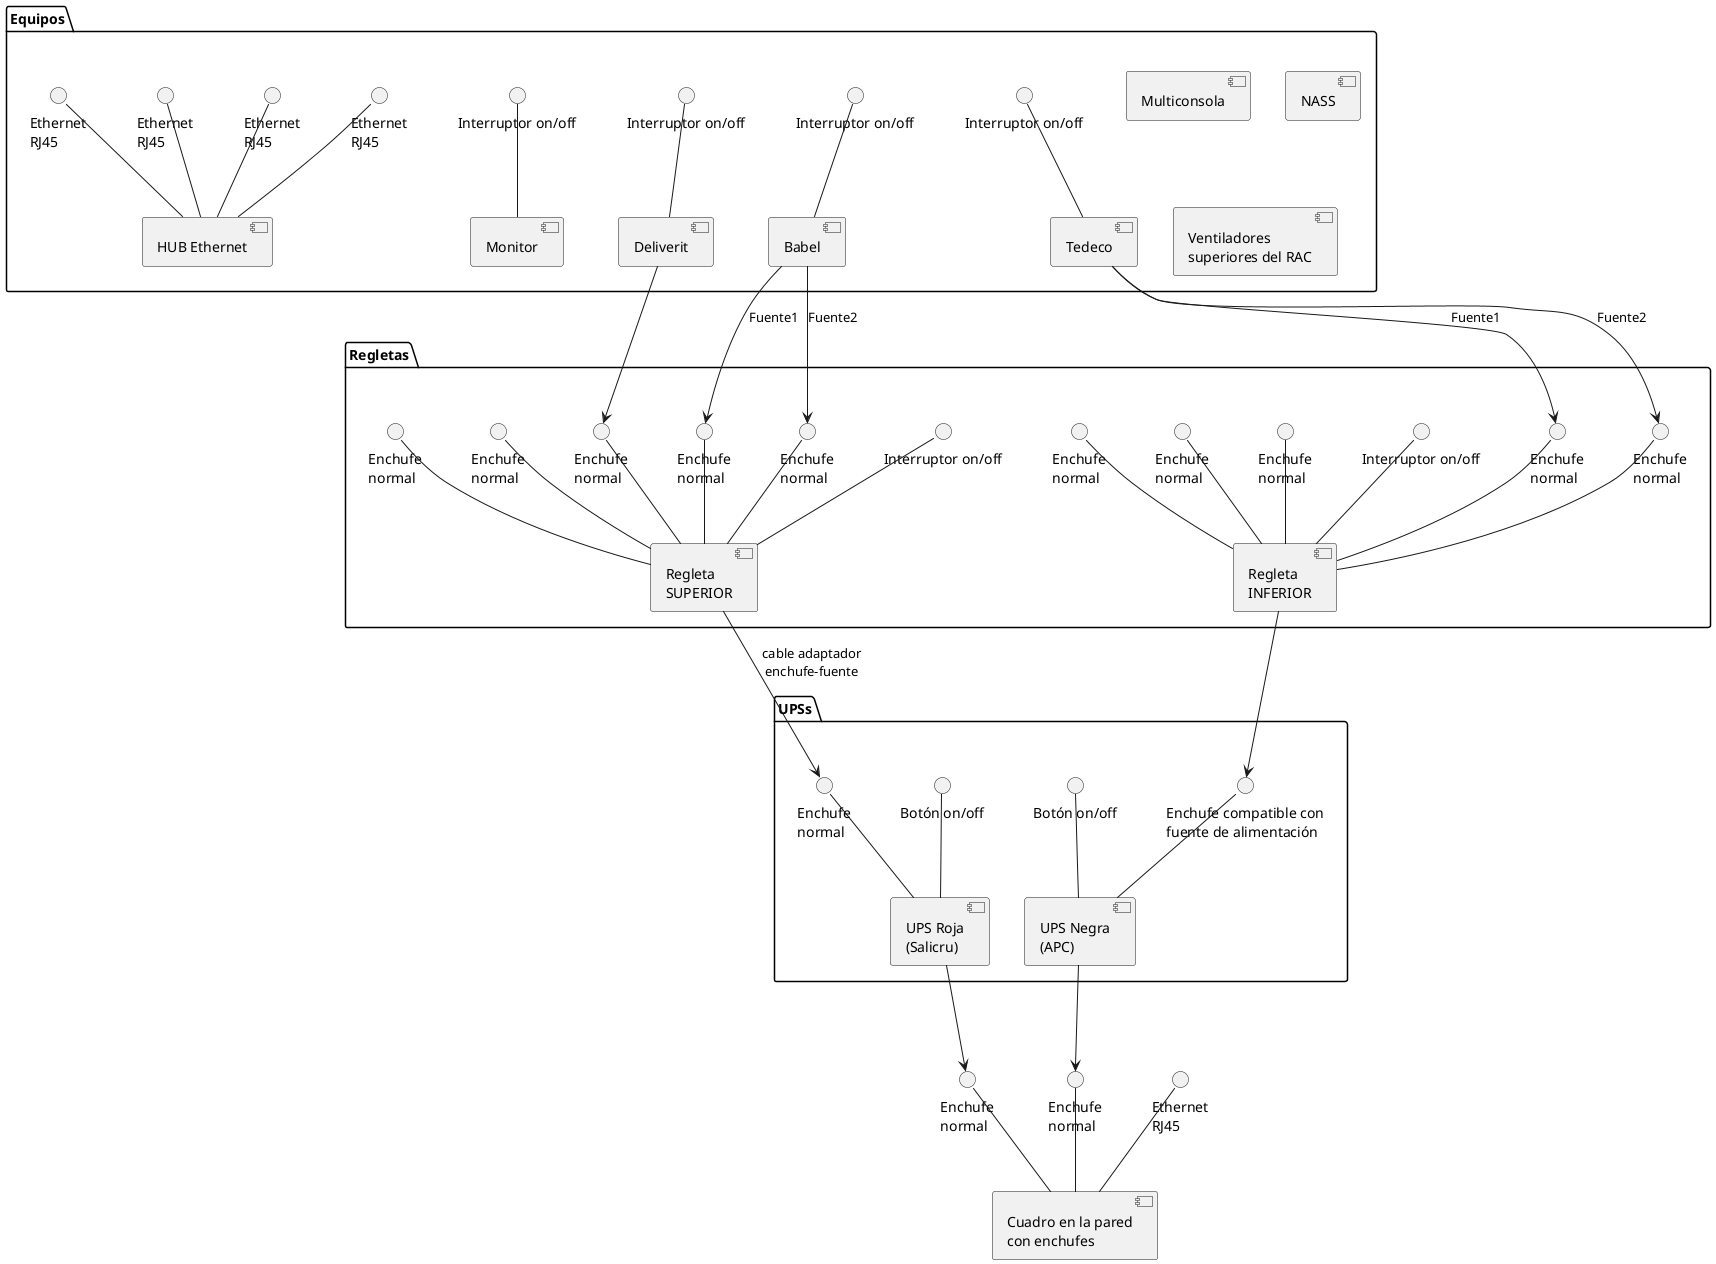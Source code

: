 @startuml

' skinparam backgroundColor transparent

component "Cuadro en la pared\ncon enchufes" as cuadro
interface "Enchufe\nnormal" as enchufe1
interface "Enchufe\nnormal" as enchufe2
' interface "Enchufe\nnormal" as enchufe3
' interface "Enchufe\nnormal" as enchufe4
interface "Ethernet\nRJ45" as ethernet
enchufe1 -- cuadro
enchufe2 -- cuadro
' enchufe3 -- cuadro
' enchufe4 -- cuadro
ethernet -- cuadro

package UPSs {
component "UPS Roja\n(Salicru)" as salicru
interface "Botón on/off" as boton_salicru
interface "Enchufe\nnormal" as salicru1
' interface "Enchufe\nnormal" as salicru2
boton_salicru -- salicru
salicru1 -- salicru
' salicru2 -- salicru

component "UPS Negra\n(APC)" as apc
interface "Botón on/off" as boton_apc
interface "Enchufe compatible con\nfuente de alimentación" as apc1
' interface "Enchufe compatible con\nfuente de alimentación" as apc2
' interface "Enchufe compatible con\nfuente de alimentación" as apc3
' interface "Enchufe compatible con\nfuente de alimentación" as apc4
boton_apc -- apc
apc1 -- apc
' apc2 -- apc
' apc3 -- apc
' apc4 -- apc
}

package Regletas {
component "Regleta\nSUPERIOR" as superior
interface "Interruptor on/off" as interruptor_superior
interface "Enchufe\nnormal" as superior1
interface "Enchufe\nnormal" as superior2
interface "Enchufe\nnormal" as superior3
interface "Enchufe\nnormal" as superior4
interface "Enchufe\nnormal" as superior5
interruptor_superior -- superior
superior1 -- superior
superior2 -- superior
superior3 -- superior
superior4 -- superior
superior5 -- superior

component "Regleta\nINFERIOR" as inferior
interface "Interruptor on/off" as interruptor_inferior
interface "Enchufe\nnormal" as inferior1
interface "Enchufe\nnormal" as inferior2
interface "Enchufe\nnormal" as inferior3
interface "Enchufe\nnormal" as inferior4
interface "Enchufe\nnormal" as inferior5
interruptor_inferior -- inferior
inferior1 -- inferior
inferior2 -- inferior
inferior3 -- inferior
inferior4 -- inferior
inferior5 -- inferior
}

package Equipos {
component "Deliverit" as deliverit
interface "Interruptor on/off" as interruptor_deliverit
interruptor_deliverit -- deliverit

component "Babel" as babel
interface "Interruptor on/off" as interruptor_babel
interruptor_babel -- babel

component "Tedeco" as tedeco
interface "Interruptor on/off" as interruptor_tedeco
interruptor_tedeco -- tedeco

component "Monitor" as monitor
interface "Interruptor on/off" as interruptor_monitor
interruptor_monitor -- monitor

component "Multiconsola" as consola

component "NASS" as nass

component "HUB Ethernet" as hub
interface "Ethernet\nRJ45" as hub1
interface "Ethernet\nRJ45" as hub2
interface "Ethernet\nRJ45" as hub3
interface "Ethernet\nRJ45" as hub4
hub1 -- hub
hub2 -- hub
hub3 -- hub
hub4 -- hub

component "Ventiladores\nsuperiores del RAC" as ventiladores
}

salicru --> enchufe1

apc --> enchufe2

superior --> salicru1: "cable adaptador\nenchufe-fuente"
inferior --> apc1

deliverit --> superior1

babel --> superior2 : Fuente1
babel --> superior3 : Fuente2

tedeco --> inferior2 : Fuente1
tedeco --> inferior3 : Fuente2


@enduml
